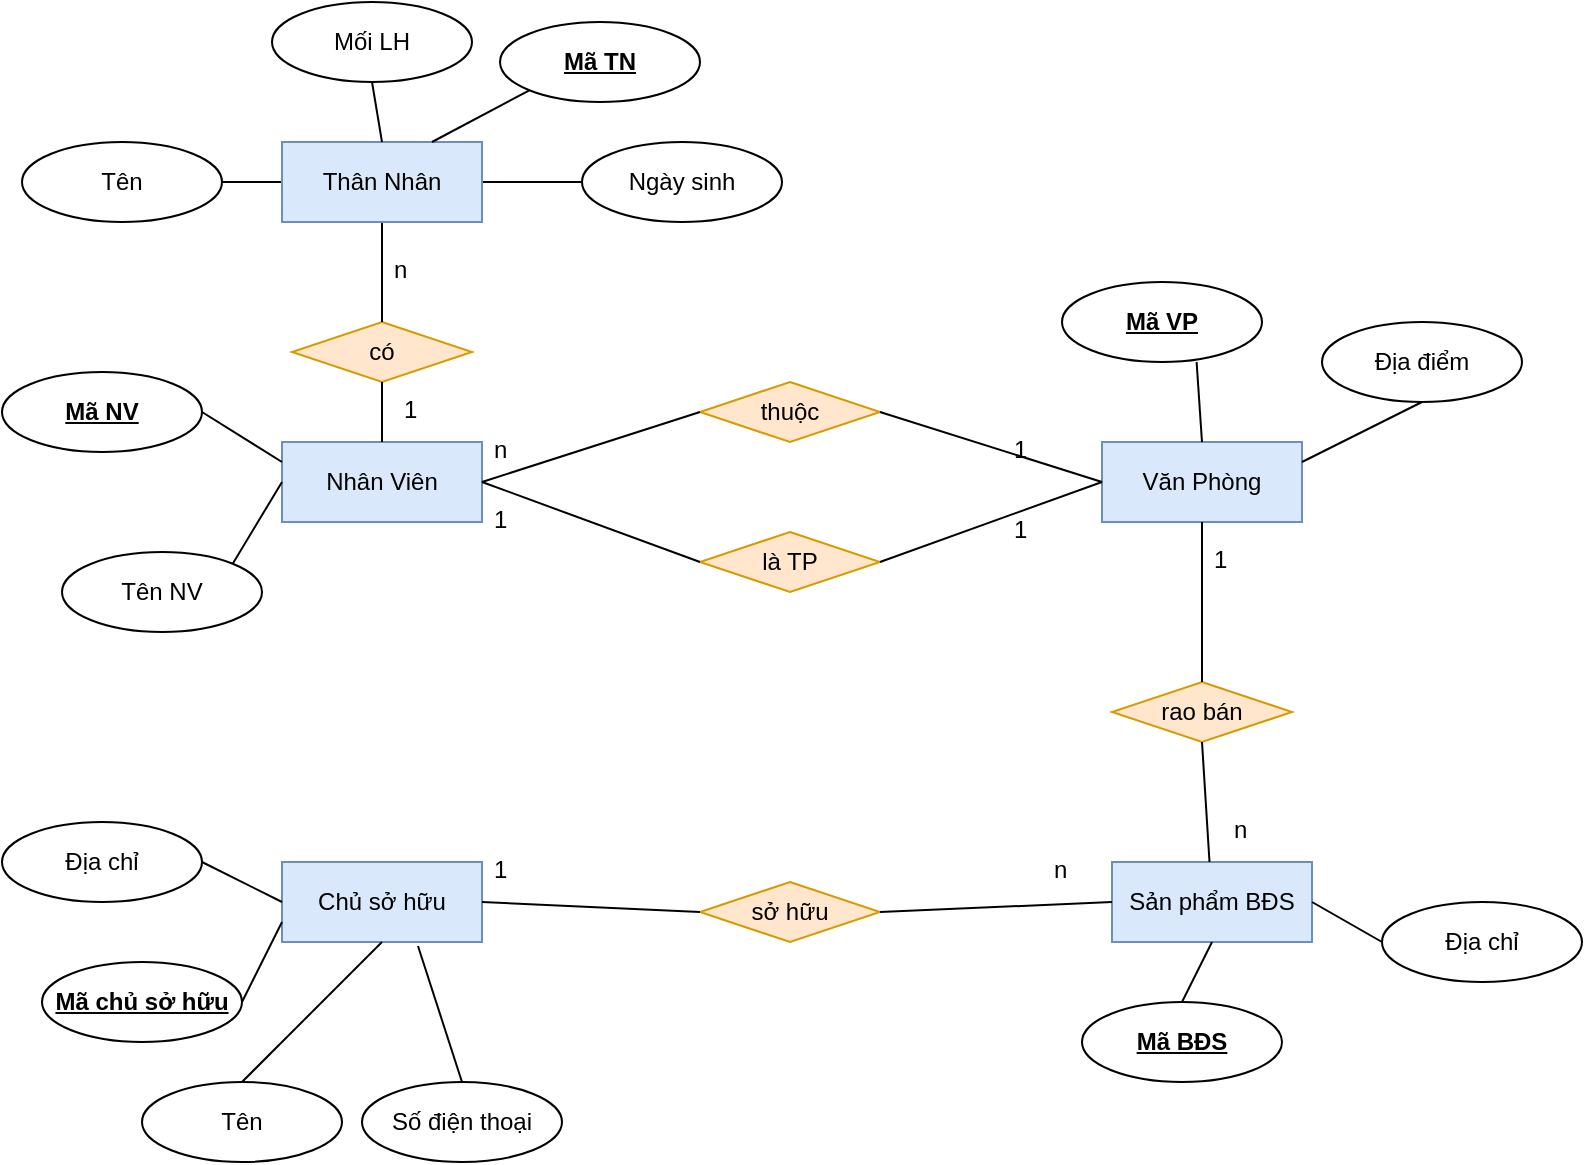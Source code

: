 <mxfile version="14.9.0" type="github" pages="2">
  <diagram id="IVsCafuiucE2W0ui2XG3" name="Page-1">
    <mxGraphModel dx="782" dy="478" grid="1" gridSize="10" guides="1" tooltips="1" connect="1" arrows="1" fold="1" page="1" pageScale="1" pageWidth="827" pageHeight="1169" math="0" shadow="0">
      <root>
        <mxCell id="0" />
        <mxCell id="1" parent="0" />
        <mxCell id="bocikBO9zFvIXzR3nuJg-1" value="Văn Phòng" style="whiteSpace=wrap;html=1;align=center;fillColor=#dae8fc;strokeColor=#6c8ebf;" parent="1" vertex="1">
          <mxGeometry x="570" y="510" width="100" height="40" as="geometry" />
        </mxCell>
        <mxCell id="bocikBO9zFvIXzR3nuJg-2" value="Nhân Viên" style="whiteSpace=wrap;html=1;align=center;fillColor=#dae8fc;strokeColor=#6c8ebf;" parent="1" vertex="1">
          <mxGeometry x="160" y="510" width="100" height="40" as="geometry" />
        </mxCell>
        <mxCell id="bocikBO9zFvIXzR3nuJg-3" value="Sản phẩm BĐS" style="whiteSpace=wrap;html=1;align=center;fillColor=#dae8fc;strokeColor=#6c8ebf;" parent="1" vertex="1">
          <mxGeometry x="575" y="720" width="100" height="40" as="geometry" />
        </mxCell>
        <mxCell id="bocikBO9zFvIXzR3nuJg-5" value="Chủ sở hữu" style="whiteSpace=wrap;html=1;align=center;fillColor=#dae8fc;strokeColor=#6c8ebf;" parent="1" vertex="1">
          <mxGeometry x="160" y="720" width="100" height="40" as="geometry" />
        </mxCell>
        <mxCell id="bocikBO9zFvIXzR3nuJg-6" value="thuộc" style="shape=rhombus;perimeter=rhombusPerimeter;whiteSpace=wrap;html=1;align=center;fillColor=#ffe6cc;strokeColor=#d79b00;" parent="1" vertex="1">
          <mxGeometry x="369" y="480" width="90" height="30" as="geometry" />
        </mxCell>
        <mxCell id="bocikBO9zFvIXzR3nuJg-7" value="là TP" style="shape=rhombus;perimeter=rhombusPerimeter;whiteSpace=wrap;html=1;align=center;fillColor=#ffe6cc;strokeColor=#d79b00;" parent="1" vertex="1">
          <mxGeometry x="369" y="555" width="90" height="30" as="geometry" />
        </mxCell>
        <mxCell id="bocikBO9zFvIXzR3nuJg-9" value="rao bán&lt;span style=&quot;color: rgba(0 , 0 , 0 , 0) ; font-family: monospace ; font-size: 0px&quot;&gt;%3CmxGraphModel%3E%3Croot%3E%3CmxCell%20id%3D%220%22%2F%3E%3CmxCell%20id%3D%221%22%20parent%3D%220%22%2F%3E%3CmxCell%20id%3D%222%22%20value%3D%22thu%E1%BB%99c%22%20style%3D%22shape%3Drhombus%3Bperimeter%3DrhombusPerimeter%3BwhiteSpace%3Dwrap%3Bhtml%3D1%3Balign%3Dcenter%3B%22%20vertex%3D%221%22%20parent%3D%221%22%3E%3CmxGeometry%20x%3D%22369%22%20y%3D%22500%22%20width%3D%2290%22%20height%3D%2230%22%20as%3D%22geometry%22%2F%3E%3C%2FmxCell%3E%3C%2Froot%3E%3C%2FmxGraphModel%3E&lt;/span&gt;" style="shape=rhombus;perimeter=rhombusPerimeter;whiteSpace=wrap;html=1;align=center;fillColor=#ffe6cc;strokeColor=#d79b00;" parent="1" vertex="1">
          <mxGeometry x="575" y="630" width="90" height="30" as="geometry" />
        </mxCell>
        <mxCell id="bocikBO9zFvIXzR3nuJg-10" value="sở hữu" style="shape=rhombus;perimeter=rhombusPerimeter;whiteSpace=wrap;html=1;align=center;fillColor=#ffe6cc;strokeColor=#d79b00;" parent="1" vertex="1">
          <mxGeometry x="369" y="730" width="90" height="30" as="geometry" />
        </mxCell>
        <mxCell id="bocikBO9zFvIXzR3nuJg-11" value="có" style="shape=rhombus;perimeter=rhombusPerimeter;whiteSpace=wrap;html=1;align=center;fillColor=#ffe6cc;strokeColor=#d79b00;" parent="1" vertex="1">
          <mxGeometry x="165" y="450" width="90" height="30" as="geometry" />
        </mxCell>
        <mxCell id="bocikBO9zFvIXzR3nuJg-13" value="" style="endArrow=none;html=1;rounded=0;exitX=1;exitY=0.5;exitDx=0;exitDy=0;entryX=0;entryY=0.5;entryDx=0;entryDy=0;" parent="1" source="bocikBO9zFvIXzR3nuJg-2" target="bocikBO9zFvIXzR3nuJg-6" edge="1">
          <mxGeometry relative="1" as="geometry">
            <mxPoint x="320" y="600" as="sourcePoint" />
            <mxPoint x="480" y="600" as="targetPoint" />
          </mxGeometry>
        </mxCell>
        <mxCell id="bocikBO9zFvIXzR3nuJg-20" value="" style="endArrow=none;html=1;rounded=0;entryX=0;entryY=0.5;entryDx=0;entryDy=0;exitX=1;exitY=0.5;exitDx=0;exitDy=0;" parent="1" source="bocikBO9zFvIXzR3nuJg-6" target="bocikBO9zFvIXzR3nuJg-1" edge="1">
          <mxGeometry relative="1" as="geometry">
            <mxPoint x="320" y="600" as="sourcePoint" />
            <mxPoint x="480" y="600" as="targetPoint" />
          </mxGeometry>
        </mxCell>
        <mxCell id="bocikBO9zFvIXzR3nuJg-21" value="" style="endArrow=none;html=1;rounded=0;entryX=0.5;entryY=1;entryDx=0;entryDy=0;exitX=0.5;exitY=0;exitDx=0;exitDy=0;" parent="1" source="bocikBO9zFvIXzR3nuJg-9" target="bocikBO9zFvIXzR3nuJg-1" edge="1">
          <mxGeometry relative="1" as="geometry">
            <mxPoint x="469" y="505" as="sourcePoint" />
            <mxPoint x="580" y="540" as="targetPoint" />
          </mxGeometry>
        </mxCell>
        <mxCell id="bocikBO9zFvIXzR3nuJg-22" value="" style="endArrow=none;html=1;rounded=0;exitX=1;exitY=0.5;exitDx=0;exitDy=0;entryX=0;entryY=0.5;entryDx=0;entryDy=0;" parent="1" source="bocikBO9zFvIXzR3nuJg-7" target="bocikBO9zFvIXzR3nuJg-1" edge="1">
          <mxGeometry relative="1" as="geometry">
            <mxPoint x="460" y="570" as="sourcePoint" />
            <mxPoint x="570" y="530" as="targetPoint" />
          </mxGeometry>
        </mxCell>
        <mxCell id="bocikBO9zFvIXzR3nuJg-23" value="" style="endArrow=none;html=1;rounded=0;entryX=0;entryY=0.5;entryDx=0;entryDy=0;exitX=1;exitY=0.5;exitDx=0;exitDy=0;" parent="1" source="bocikBO9zFvIXzR3nuJg-2" target="bocikBO9zFvIXzR3nuJg-7" edge="1">
          <mxGeometry relative="1" as="geometry">
            <mxPoint x="489" y="525" as="sourcePoint" />
            <mxPoint x="600" y="560" as="targetPoint" />
          </mxGeometry>
        </mxCell>
        <mxCell id="bocikBO9zFvIXzR3nuJg-24" value="" style="endArrow=none;html=1;rounded=0;entryX=0;entryY=0.5;entryDx=0;entryDy=0;exitX=1;exitY=0.5;exitDx=0;exitDy=0;" parent="1" source="bocikBO9zFvIXzR3nuJg-10" target="bocikBO9zFvIXzR3nuJg-3" edge="1">
          <mxGeometry relative="1" as="geometry">
            <mxPoint x="499" y="535" as="sourcePoint" />
            <mxPoint x="610" y="570" as="targetPoint" />
          </mxGeometry>
        </mxCell>
        <mxCell id="bocikBO9zFvIXzR3nuJg-25" value="" style="endArrow=none;html=1;rounded=0;entryX=0;entryY=0.5;entryDx=0;entryDy=0;exitX=1;exitY=0.5;exitDx=0;exitDy=0;" parent="1" source="bocikBO9zFvIXzR3nuJg-5" target="bocikBO9zFvIXzR3nuJg-10" edge="1">
          <mxGeometry relative="1" as="geometry">
            <mxPoint x="509" y="545" as="sourcePoint" />
            <mxPoint x="620" y="580" as="targetPoint" />
          </mxGeometry>
        </mxCell>
        <mxCell id="bocikBO9zFvIXzR3nuJg-26" value="" style="endArrow=none;html=1;rounded=0;entryX=0.5;entryY=1;entryDx=0;entryDy=0;" parent="1" source="bocikBO9zFvIXzR3nuJg-3" target="bocikBO9zFvIXzR3nuJg-9" edge="1">
          <mxGeometry relative="1" as="geometry">
            <mxPoint x="519" y="555" as="sourcePoint" />
            <mxPoint x="630" y="660" as="targetPoint" />
          </mxGeometry>
        </mxCell>
        <mxCell id="bocikBO9zFvIXzR3nuJg-28" value="" style="endArrow=none;html=1;rounded=0;entryX=0.5;entryY=0;entryDx=0;entryDy=0;exitX=0.5;exitY=1;exitDx=0;exitDy=0;" parent="1" target="bocikBO9zFvIXzR3nuJg-11" edge="1">
          <mxGeometry relative="1" as="geometry">
            <mxPoint x="210" y="400" as="sourcePoint" />
            <mxPoint x="640" y="600" as="targetPoint" />
          </mxGeometry>
        </mxCell>
        <mxCell id="bocikBO9zFvIXzR3nuJg-29" value="" style="endArrow=none;html=1;rounded=0;entryX=0.5;entryY=1;entryDx=0;entryDy=0;exitX=0.5;exitY=0;exitDx=0;exitDy=0;" parent="1" source="bocikBO9zFvIXzR3nuJg-2" target="bocikBO9zFvIXzR3nuJg-11" edge="1">
          <mxGeometry relative="1" as="geometry">
            <mxPoint x="539" y="575" as="sourcePoint" />
            <mxPoint x="650" y="610" as="targetPoint" />
          </mxGeometry>
        </mxCell>
        <mxCell id="bocikBO9zFvIXzR3nuJg-30" value="Mã VP" style="ellipse;whiteSpace=wrap;html=1;align=center;fontStyle=5" parent="1" vertex="1">
          <mxGeometry x="550" y="430" width="100" height="40" as="geometry" />
        </mxCell>
        <mxCell id="bocikBO9zFvIXzR3nuJg-31" value="Địa điểm" style="ellipse;whiteSpace=wrap;html=1;align=center;" parent="1" vertex="1">
          <mxGeometry x="680" y="450" width="100" height="40" as="geometry" />
        </mxCell>
        <mxCell id="bocikBO9zFvIXzR3nuJg-34" value="Tên" style="ellipse;whiteSpace=wrap;html=1;align=center;" parent="1" vertex="1">
          <mxGeometry x="30" y="360" width="100" height="40" as="geometry" />
        </mxCell>
        <mxCell id="bocikBO9zFvIXzR3nuJg-35" value="Tên NV" style="ellipse;whiteSpace=wrap;html=1;align=center;" parent="1" vertex="1">
          <mxGeometry x="50" y="565" width="100" height="40" as="geometry" />
        </mxCell>
        <mxCell id="bocikBO9zFvIXzR3nuJg-36" value="&lt;b&gt;Mã NV&lt;/b&gt;" style="ellipse;whiteSpace=wrap;html=1;align=center;fontStyle=4;" parent="1" vertex="1">
          <mxGeometry x="20" y="475" width="100" height="40" as="geometry" />
        </mxCell>
        <mxCell id="bocikBO9zFvIXzR3nuJg-38" value="Ngày sinh" style="ellipse;whiteSpace=wrap;html=1;align=center;" parent="1" vertex="1">
          <mxGeometry x="310" y="360" width="100" height="40" as="geometry" />
        </mxCell>
        <mxCell id="bocikBO9zFvIXzR3nuJg-39" value="Địa chỉ" style="ellipse;whiteSpace=wrap;html=1;align=center;" parent="1" vertex="1">
          <mxGeometry x="710" y="740" width="100" height="40" as="geometry" />
        </mxCell>
        <mxCell id="bocikBO9zFvIXzR3nuJg-40" value="&lt;b&gt;Mã BĐS&lt;/b&gt;" style="ellipse;whiteSpace=wrap;html=1;align=center;fontStyle=4;" parent="1" vertex="1">
          <mxGeometry x="560" y="790" width="100" height="40" as="geometry" />
        </mxCell>
        <mxCell id="bocikBO9zFvIXzR3nuJg-42" value="&lt;b&gt;Mã chủ sở hữu&lt;/b&gt;" style="ellipse;whiteSpace=wrap;html=1;align=center;fontStyle=4;" parent="1" vertex="1">
          <mxGeometry x="40" y="770" width="100" height="40" as="geometry" />
        </mxCell>
        <mxCell id="bocikBO9zFvIXzR3nuJg-44" value="Tên" style="ellipse;whiteSpace=wrap;html=1;align=center;" parent="1" vertex="1">
          <mxGeometry x="90" y="830" width="100" height="40" as="geometry" />
        </mxCell>
        <mxCell id="bocikBO9zFvIXzR3nuJg-45" value="Địa chỉ" style="ellipse;whiteSpace=wrap;html=1;align=center;" parent="1" vertex="1">
          <mxGeometry x="20" y="700" width="100" height="40" as="geometry" />
        </mxCell>
        <mxCell id="bocikBO9zFvIXzR3nuJg-46" value="" style="endArrow=none;html=1;rounded=0;exitX=0;exitY=0.5;exitDx=0;exitDy=0;entryX=1;entryY=0.5;entryDx=0;entryDy=0;" parent="1" source="bocikBO9zFvIXzR3nuJg-39" target="bocikBO9zFvIXzR3nuJg-3" edge="1">
          <mxGeometry relative="1" as="geometry">
            <mxPoint x="320" y="600" as="sourcePoint" />
            <mxPoint x="690" y="740" as="targetPoint" />
          </mxGeometry>
        </mxCell>
        <mxCell id="bocikBO9zFvIXzR3nuJg-47" value="" style="endArrow=none;html=1;rounded=0;exitX=0.673;exitY=1;exitDx=0;exitDy=0;exitPerimeter=0;entryX=0.5;entryY=0;entryDx=0;entryDy=0;" parent="1" source="bocikBO9zFvIXzR3nuJg-30" target="bocikBO9zFvIXzR3nuJg-1" edge="1">
          <mxGeometry relative="1" as="geometry">
            <mxPoint x="320" y="600" as="sourcePoint" />
            <mxPoint x="480" y="600" as="targetPoint" />
          </mxGeometry>
        </mxCell>
        <mxCell id="bocikBO9zFvIXzR3nuJg-48" value="" style="endArrow=none;html=1;rounded=0;exitX=0.5;exitY=1;exitDx=0;exitDy=0;entryX=1;entryY=0.25;entryDx=0;entryDy=0;" parent="1" source="bocikBO9zFvIXzR3nuJg-31" target="bocikBO9zFvIXzR3nuJg-1" edge="1">
          <mxGeometry relative="1" as="geometry">
            <mxPoint x="320" y="600" as="sourcePoint" />
            <mxPoint x="480" y="600" as="targetPoint" />
          </mxGeometry>
        </mxCell>
        <mxCell id="bocikBO9zFvIXzR3nuJg-49" value="" style="endArrow=none;html=1;rounded=0;exitX=1;exitY=0;exitDx=0;exitDy=0;entryX=0;entryY=0.5;entryDx=0;entryDy=0;" parent="1" source="bocikBO9zFvIXzR3nuJg-35" target="bocikBO9zFvIXzR3nuJg-2" edge="1">
          <mxGeometry relative="1" as="geometry">
            <mxPoint x="160" y="585" as="sourcePoint" />
            <mxPoint x="320" y="585" as="targetPoint" />
          </mxGeometry>
        </mxCell>
        <mxCell id="bocikBO9zFvIXzR3nuJg-50" value="" style="endArrow=none;html=1;rounded=0;exitX=1;exitY=0.5;exitDx=0;exitDy=0;entryX=0;entryY=0.25;entryDx=0;entryDy=0;" parent="1" source="bocikBO9zFvIXzR3nuJg-36" target="bocikBO9zFvIXzR3nuJg-2" edge="1">
          <mxGeometry relative="1" as="geometry">
            <mxPoint x="340" y="620" as="sourcePoint" />
            <mxPoint x="500" y="620" as="targetPoint" />
          </mxGeometry>
        </mxCell>
        <mxCell id="bocikBO9zFvIXzR3nuJg-51" value="" style="endArrow=none;html=1;rounded=0;exitX=1;exitY=0.5;exitDx=0;exitDy=0;entryX=0;entryY=0.5;entryDx=0;entryDy=0;" parent="1" source="bocikBO9zFvIXzR3nuJg-34" edge="1">
          <mxGeometry relative="1" as="geometry">
            <mxPoint x="340" y="630" as="sourcePoint" />
            <mxPoint x="160" y="380" as="targetPoint" />
          </mxGeometry>
        </mxCell>
        <mxCell id="bocikBO9zFvIXzR3nuJg-52" value="" style="endArrow=none;html=1;rounded=0;exitX=0;exitY=0.5;exitDx=0;exitDy=0;entryX=1;entryY=0.5;entryDx=0;entryDy=0;" parent="1" source="bocikBO9zFvIXzR3nuJg-38" edge="1">
          <mxGeometry relative="1" as="geometry">
            <mxPoint x="360" y="640" as="sourcePoint" />
            <mxPoint x="260" y="380" as="targetPoint" />
          </mxGeometry>
        </mxCell>
        <mxCell id="bocikBO9zFvIXzR3nuJg-53" value="" style="endArrow=none;html=1;rounded=0;exitX=1;exitY=0.5;exitDx=0;exitDy=0;entryX=0;entryY=0.75;entryDx=0;entryDy=0;" parent="1" source="bocikBO9zFvIXzR3nuJg-42" target="bocikBO9zFvIXzR3nuJg-5" edge="1">
          <mxGeometry relative="1" as="geometry">
            <mxPoint x="370" y="650" as="sourcePoint" />
            <mxPoint x="530" y="650" as="targetPoint" />
          </mxGeometry>
        </mxCell>
        <mxCell id="bocikBO9zFvIXzR3nuJg-54" value="" style="endArrow=none;html=1;rounded=0;exitX=0.5;exitY=0;exitDx=0;exitDy=0;entryX=0.5;entryY=1;entryDx=0;entryDy=0;" parent="1" source="bocikBO9zFvIXzR3nuJg-40" target="bocikBO9zFvIXzR3nuJg-3" edge="1">
          <mxGeometry relative="1" as="geometry">
            <mxPoint x="380" y="660" as="sourcePoint" />
            <mxPoint x="540" y="660" as="targetPoint" />
          </mxGeometry>
        </mxCell>
        <mxCell id="bocikBO9zFvIXzR3nuJg-55" value="" style="endArrow=none;html=1;rounded=0;exitX=1;exitY=0.5;exitDx=0;exitDy=0;entryX=0;entryY=0.5;entryDx=0;entryDy=0;" parent="1" source="bocikBO9zFvIXzR3nuJg-45" target="bocikBO9zFvIXzR3nuJg-5" edge="1">
          <mxGeometry relative="1" as="geometry">
            <mxPoint x="390" y="670" as="sourcePoint" />
            <mxPoint x="550" y="670" as="targetPoint" />
          </mxGeometry>
        </mxCell>
        <mxCell id="bocikBO9zFvIXzR3nuJg-56" value="" style="endArrow=none;html=1;rounded=0;exitX=0.5;exitY=0;exitDx=0;exitDy=0;entryX=0.5;entryY=1;entryDx=0;entryDy=0;" parent="1" source="bocikBO9zFvIXzR3nuJg-44" target="bocikBO9zFvIXzR3nuJg-5" edge="1">
          <mxGeometry relative="1" as="geometry">
            <mxPoint x="400" y="680" as="sourcePoint" />
            <mxPoint x="560" y="680" as="targetPoint" />
          </mxGeometry>
        </mxCell>
        <mxCell id="bocikBO9zFvIXzR3nuJg-58" value="n" style="text;strokeColor=none;fillColor=none;spacingLeft=4;spacingRight=4;overflow=hidden;rotatable=0;points=[[0,0.5],[1,0.5]];portConstraint=eastwest;fontSize=12;" parent="1" vertex="1">
          <mxGeometry x="260" y="500" width="40" height="30" as="geometry" />
        </mxCell>
        <mxCell id="bocikBO9zFvIXzR3nuJg-59" value="n" style="text;strokeColor=none;fillColor=none;spacingLeft=4;spacingRight=4;overflow=hidden;rotatable=0;points=[[0,0.5],[1,0.5]];portConstraint=eastwest;fontSize=12;" parent="1" vertex="1">
          <mxGeometry x="540" y="710" width="40" height="30" as="geometry" />
        </mxCell>
        <mxCell id="bocikBO9zFvIXzR3nuJg-60" value="1" style="text;strokeColor=none;fillColor=none;spacingLeft=4;spacingRight=4;overflow=hidden;rotatable=0;points=[[0,0.5],[1,0.5]];portConstraint=eastwest;fontSize=12;" parent="1" vertex="1">
          <mxGeometry x="260" y="710" width="40" height="30" as="geometry" />
        </mxCell>
        <mxCell id="bocikBO9zFvIXzR3nuJg-61" value="n" style="text;strokeColor=none;fillColor=none;spacingLeft=4;spacingRight=4;overflow=hidden;rotatable=0;points=[[0,0.5],[1,0.5]];portConstraint=eastwest;fontSize=12;" parent="1" vertex="1">
          <mxGeometry x="630" y="690" width="40" height="30" as="geometry" />
        </mxCell>
        <mxCell id="bocikBO9zFvIXzR3nuJg-62" value="1" style="text;strokeColor=none;fillColor=none;spacingLeft=4;spacingRight=4;overflow=hidden;rotatable=0;points=[[0,0.5],[1,0.5]];portConstraint=eastwest;fontSize=12;" parent="1" vertex="1">
          <mxGeometry x="620" y="555" width="40" height="30" as="geometry" />
        </mxCell>
        <mxCell id="bocikBO9zFvIXzR3nuJg-63" value="1" style="text;strokeColor=none;fillColor=none;spacingLeft=4;spacingRight=4;overflow=hidden;rotatable=0;points=[[0,0.5],[1,0.5]];portConstraint=eastwest;fontSize=12;" parent="1" vertex="1">
          <mxGeometry x="520" y="500" width="40" height="30" as="geometry" />
        </mxCell>
        <mxCell id="bocikBO9zFvIXzR3nuJg-64" value="1" style="text;strokeColor=none;fillColor=none;spacingLeft=4;spacingRight=4;overflow=hidden;rotatable=0;points=[[0,0.5],[1,0.5]];portConstraint=eastwest;fontSize=12;" parent="1" vertex="1">
          <mxGeometry x="260" y="535" width="40" height="30" as="geometry" />
        </mxCell>
        <mxCell id="bocikBO9zFvIXzR3nuJg-65" value="n" style="text;strokeColor=none;fillColor=none;spacingLeft=4;spacingRight=4;overflow=hidden;rotatable=0;points=[[0,0.5],[1,0.5]];portConstraint=eastwest;fontSize=12;" parent="1" vertex="1">
          <mxGeometry x="210" y="410" width="40" height="30" as="geometry" />
        </mxCell>
        <mxCell id="bocikBO9zFvIXzR3nuJg-66" value="1" style="text;strokeColor=none;fillColor=none;spacingLeft=4;spacingRight=4;overflow=hidden;rotatable=0;points=[[0,0.5],[1,0.5]];portConstraint=eastwest;fontSize=12;" parent="1" vertex="1">
          <mxGeometry x="215" y="480" width="40" height="30" as="geometry" />
        </mxCell>
        <mxCell id="bocikBO9zFvIXzR3nuJg-67" value="1" style="text;strokeColor=none;fillColor=none;spacingLeft=4;spacingRight=4;overflow=hidden;rotatable=0;points=[[0,0.5],[1,0.5]];portConstraint=eastwest;fontSize=12;" parent="1" vertex="1">
          <mxGeometry x="520" y="540" width="40" height="30" as="geometry" />
        </mxCell>
        <mxCell id="CIAXHBxinQPWy6-IxsFE-1" value="Mối LH" style="ellipse;whiteSpace=wrap;html=1;align=center;gradientColor=none;" parent="1" vertex="1">
          <mxGeometry x="155" y="290" width="100" height="40" as="geometry" />
        </mxCell>
        <mxCell id="CIAXHBxinQPWy6-IxsFE-2" value="Thân Nhân" style="whiteSpace=wrap;html=1;align=center;fillColor=#dae8fc;strokeColor=#6c8ebf;" parent="1" vertex="1">
          <mxGeometry x="160" y="360" width="100" height="40" as="geometry" />
        </mxCell>
        <mxCell id="A1Ra0k9u8yifCAdJ8XY8-1" value="" style="endArrow=none;html=1;rounded=0;exitX=0.5;exitY=1;exitDx=0;exitDy=0;entryX=0.5;entryY=0;entryDx=0;entryDy=0;" parent="1" source="CIAXHBxinQPWy6-IxsFE-1" target="CIAXHBxinQPWy6-IxsFE-2" edge="1">
          <mxGeometry relative="1" as="geometry">
            <mxPoint x="320" y="450" as="sourcePoint" />
            <mxPoint x="480" y="450" as="targetPoint" />
          </mxGeometry>
        </mxCell>
        <mxCell id="A1Ra0k9u8yifCAdJ8XY8-2" value="Mã TN" style="ellipse;whiteSpace=wrap;html=1;align=center;fontStyle=5;gradientColor=none;" parent="1" vertex="1">
          <mxGeometry x="269" y="300" width="100" height="40" as="geometry" />
        </mxCell>
        <mxCell id="A1Ra0k9u8yifCAdJ8XY8-3" value="" style="endArrow=none;html=1;rounded=0;exitX=0.75;exitY=0;exitDx=0;exitDy=0;entryX=0;entryY=1;entryDx=0;entryDy=0;" parent="1" source="CIAXHBxinQPWy6-IxsFE-2" target="A1Ra0k9u8yifCAdJ8XY8-2" edge="1">
          <mxGeometry relative="1" as="geometry">
            <mxPoint x="215" y="340" as="sourcePoint" />
            <mxPoint x="220" y="370" as="targetPoint" />
          </mxGeometry>
        </mxCell>
        <mxCell id="D9lNacvPQSy7HoDzBBxN-1" value="Số điện thoại" style="ellipse;whiteSpace=wrap;html=1;align=center;" vertex="1" parent="1">
          <mxGeometry x="200" y="830" width="100" height="40" as="geometry" />
        </mxCell>
        <mxCell id="D9lNacvPQSy7HoDzBBxN-2" value="" style="endArrow=none;html=1;rounded=0;exitX=0.68;exitY=1.05;exitDx=0;exitDy=0;exitPerimeter=0;entryX=0.5;entryY=0;entryDx=0;entryDy=0;" edge="1" parent="1" source="bocikBO9zFvIXzR3nuJg-5" target="D9lNacvPQSy7HoDzBBxN-1">
          <mxGeometry relative="1" as="geometry">
            <mxPoint x="320" y="850" as="sourcePoint" />
            <mxPoint x="480" y="850" as="targetPoint" />
          </mxGeometry>
        </mxCell>
      </root>
    </mxGraphModel>
  </diagram>
  <diagram id="_nnir2KH4QzW-mONX-xJ" name="Page-2">
    <mxGraphModel dx="782" dy="478" grid="1" gridSize="10" guides="1" tooltips="1" connect="1" arrows="1" fold="1" page="1" pageScale="1" pageWidth="827" pageHeight="1169" math="0" shadow="0">
      <root>
        <mxCell id="FPnMMO2z97qxxDyKlGz_-0" />
        <mxCell id="FPnMMO2z97qxxDyKlGz_-1" parent="FPnMMO2z97qxxDyKlGz_-0" />
        <mxCell id="FPnMMO2z97qxxDyKlGz_-2" value="VanPhong" style="shape=table;startSize=30;container=1;collapsible=1;childLayout=tableLayout;fixedRows=1;rowLines=0;fontStyle=1;align=center;resizeLast=1;" parent="FPnMMO2z97qxxDyKlGz_-1" vertex="1">
          <mxGeometry x="150" y="190" width="180" height="130" as="geometry" />
        </mxCell>
        <mxCell id="FPnMMO2z97qxxDyKlGz_-3" value="" style="shape=partialRectangle;collapsible=0;dropTarget=0;pointerEvents=0;fillColor=none;top=0;left=0;bottom=1;right=0;points=[[0,0.5],[1,0.5]];portConstraint=eastwest;" parent="FPnMMO2z97qxxDyKlGz_-2" vertex="1">
          <mxGeometry y="30" width="180" height="30" as="geometry" />
        </mxCell>
        <mxCell id="FPnMMO2z97qxxDyKlGz_-4" value="PK" style="shape=partialRectangle;connectable=0;fillColor=none;top=0;left=0;bottom=0;right=0;fontStyle=1;overflow=hidden;" parent="FPnMMO2z97qxxDyKlGz_-3" vertex="1">
          <mxGeometry width="30" height="30" as="geometry" />
        </mxCell>
        <mxCell id="FPnMMO2z97qxxDyKlGz_-5" value="maVP" style="shape=partialRectangle;connectable=0;fillColor=none;top=0;left=0;bottom=0;right=0;align=left;spacingLeft=6;fontStyle=5;overflow=hidden;" parent="FPnMMO2z97qxxDyKlGz_-3" vertex="1">
          <mxGeometry x="30" width="150" height="30" as="geometry" />
        </mxCell>
        <mxCell id="FPnMMO2z97qxxDyKlGz_-6" value="" style="shape=partialRectangle;collapsible=0;dropTarget=0;pointerEvents=0;fillColor=none;top=0;left=0;bottom=0;right=0;points=[[0,0.5],[1,0.5]];portConstraint=eastwest;" parent="FPnMMO2z97qxxDyKlGz_-2" vertex="1">
          <mxGeometry y="60" width="180" height="30" as="geometry" />
        </mxCell>
        <mxCell id="FPnMMO2z97qxxDyKlGz_-7" value="" style="shape=partialRectangle;connectable=0;fillColor=none;top=0;left=0;bottom=0;right=0;editable=1;overflow=hidden;" parent="FPnMMO2z97qxxDyKlGz_-6" vertex="1">
          <mxGeometry width="30" height="30" as="geometry" />
        </mxCell>
        <mxCell id="FPnMMO2z97qxxDyKlGz_-8" value="diaDiem" style="shape=partialRectangle;connectable=0;fillColor=none;top=0;left=0;bottom=0;right=0;align=left;spacingLeft=6;overflow=hidden;" parent="FPnMMO2z97qxxDyKlGz_-6" vertex="1">
          <mxGeometry x="30" width="150" height="30" as="geometry" />
        </mxCell>
        <mxCell id="FPnMMO2z97qxxDyKlGz_-9" value="" style="shape=partialRectangle;collapsible=0;dropTarget=0;pointerEvents=0;fillColor=none;top=0;left=0;bottom=0;right=0;points=[[0,0.5],[1,0.5]];portConstraint=eastwest;" parent="FPnMMO2z97qxxDyKlGz_-2" vertex="1">
          <mxGeometry y="90" width="180" height="30" as="geometry" />
        </mxCell>
        <mxCell id="FPnMMO2z97qxxDyKlGz_-10" value="FK" style="shape=partialRectangle;connectable=0;fillColor=none;top=0;left=0;bottom=0;right=0;editable=1;overflow=hidden;fontStyle=1" parent="FPnMMO2z97qxxDyKlGz_-9" vertex="1">
          <mxGeometry width="30" height="30" as="geometry" />
        </mxCell>
        <mxCell id="FPnMMO2z97qxxDyKlGz_-11" value="maNV_TP" style="shape=partialRectangle;connectable=0;fillColor=none;top=0;left=0;bottom=0;right=0;align=left;spacingLeft=6;overflow=hidden;" parent="FPnMMO2z97qxxDyKlGz_-9" vertex="1">
          <mxGeometry x="30" width="150" height="30" as="geometry" />
        </mxCell>
        <mxCell id="FPnMMO2z97qxxDyKlGz_-15" value="NhanVien" style="shape=table;startSize=30;container=1;collapsible=1;childLayout=tableLayout;fixedRows=1;rowLines=0;fontStyle=1;align=center;resizeLast=1;" parent="FPnMMO2z97qxxDyKlGz_-1" vertex="1">
          <mxGeometry x="520" y="220" width="180" height="130" as="geometry" />
        </mxCell>
        <mxCell id="FPnMMO2z97qxxDyKlGz_-16" value="" style="shape=partialRectangle;collapsible=0;dropTarget=0;pointerEvents=0;fillColor=none;top=0;left=0;bottom=1;right=0;points=[[0,0.5],[1,0.5]];portConstraint=eastwest;" parent="FPnMMO2z97qxxDyKlGz_-15" vertex="1">
          <mxGeometry y="30" width="180" height="30" as="geometry" />
        </mxCell>
        <mxCell id="FPnMMO2z97qxxDyKlGz_-17" value="PK" style="shape=partialRectangle;connectable=0;fillColor=none;top=0;left=0;bottom=0;right=0;fontStyle=1;overflow=hidden;" parent="FPnMMO2z97qxxDyKlGz_-16" vertex="1">
          <mxGeometry width="30" height="30" as="geometry" />
        </mxCell>
        <mxCell id="FPnMMO2z97qxxDyKlGz_-18" value="maNV" style="shape=partialRectangle;connectable=0;fillColor=none;top=0;left=0;bottom=0;right=0;align=left;spacingLeft=6;fontStyle=5;overflow=hidden;" parent="FPnMMO2z97qxxDyKlGz_-16" vertex="1">
          <mxGeometry x="30" width="150" height="30" as="geometry" />
        </mxCell>
        <mxCell id="FPnMMO2z97qxxDyKlGz_-19" value="" style="shape=partialRectangle;collapsible=0;dropTarget=0;pointerEvents=0;fillColor=none;top=0;left=0;bottom=0;right=0;points=[[0,0.5],[1,0.5]];portConstraint=eastwest;" parent="FPnMMO2z97qxxDyKlGz_-15" vertex="1">
          <mxGeometry y="60" width="180" height="30" as="geometry" />
        </mxCell>
        <mxCell id="FPnMMO2z97qxxDyKlGz_-20" value="" style="shape=partialRectangle;connectable=0;fillColor=none;top=0;left=0;bottom=0;right=0;editable=1;overflow=hidden;" parent="FPnMMO2z97qxxDyKlGz_-19" vertex="1">
          <mxGeometry width="30" height="30" as="geometry" />
        </mxCell>
        <mxCell id="FPnMMO2z97qxxDyKlGz_-21" value="tenNV" style="shape=partialRectangle;connectable=0;fillColor=none;top=0;left=0;bottom=0;right=0;align=left;spacingLeft=6;overflow=hidden;" parent="FPnMMO2z97qxxDyKlGz_-19" vertex="1">
          <mxGeometry x="30" width="150" height="30" as="geometry" />
        </mxCell>
        <mxCell id="KREjzXk2WullvnzsxqCw-0" value="" style="shape=partialRectangle;collapsible=0;dropTarget=0;pointerEvents=0;fillColor=none;top=0;left=0;bottom=0;right=0;points=[[0,0.5],[1,0.5]];portConstraint=eastwest;" parent="FPnMMO2z97qxxDyKlGz_-15" vertex="1">
          <mxGeometry y="90" width="180" height="30" as="geometry" />
        </mxCell>
        <mxCell id="KREjzXk2WullvnzsxqCw-1" value="FK" style="shape=partialRectangle;connectable=0;fillColor=none;top=0;left=0;bottom=0;right=0;editable=1;overflow=hidden;fontStyle=1" parent="KREjzXk2WullvnzsxqCw-0" vertex="1">
          <mxGeometry width="30" height="30" as="geometry" />
        </mxCell>
        <mxCell id="KREjzXk2WullvnzsxqCw-2" value="maVP" style="shape=partialRectangle;connectable=0;fillColor=none;top=0;left=0;bottom=0;right=0;align=left;spacingLeft=6;overflow=hidden;" parent="KREjzXk2WullvnzsxqCw-0" vertex="1">
          <mxGeometry x="30" width="150" height="30" as="geometry" />
        </mxCell>
        <mxCell id="FPnMMO2z97qxxDyKlGz_-28" value="ChuSoHuu" style="shape=table;startSize=30;container=1;collapsible=1;childLayout=tableLayout;fixedRows=1;rowLines=0;fontStyle=1;align=center;resizeLast=1;" parent="FPnMMO2z97qxxDyKlGz_-1" vertex="1">
          <mxGeometry x="520" y="440" width="180" height="160" as="geometry">
            <mxRectangle x="520" y="440" width="100" height="30" as="alternateBounds" />
          </mxGeometry>
        </mxCell>
        <mxCell id="FPnMMO2z97qxxDyKlGz_-29" value="" style="shape=partialRectangle;collapsible=0;dropTarget=0;pointerEvents=0;fillColor=none;top=0;left=0;bottom=1;right=0;points=[[0,0.5],[1,0.5]];portConstraint=eastwest;" parent="FPnMMO2z97qxxDyKlGz_-28" vertex="1">
          <mxGeometry y="30" width="180" height="30" as="geometry" />
        </mxCell>
        <mxCell id="FPnMMO2z97qxxDyKlGz_-30" value="PK" style="shape=partialRectangle;connectable=0;fillColor=none;top=0;left=0;bottom=0;right=0;fontStyle=1;overflow=hidden;" parent="FPnMMO2z97qxxDyKlGz_-29" vertex="1">
          <mxGeometry width="30" height="30" as="geometry" />
        </mxCell>
        <mxCell id="FPnMMO2z97qxxDyKlGz_-31" value="maChuSoHuu" style="shape=partialRectangle;connectable=0;fillColor=none;top=0;left=0;bottom=0;right=0;align=left;spacingLeft=6;fontStyle=5;overflow=hidden;" parent="FPnMMO2z97qxxDyKlGz_-29" vertex="1">
          <mxGeometry x="30" width="150" height="30" as="geometry" />
        </mxCell>
        <mxCell id="FPnMMO2z97qxxDyKlGz_-32" value="" style="shape=partialRectangle;collapsible=0;dropTarget=0;pointerEvents=0;fillColor=none;top=0;left=0;bottom=0;right=0;points=[[0,0.5],[1,0.5]];portConstraint=eastwest;" parent="FPnMMO2z97qxxDyKlGz_-28" vertex="1">
          <mxGeometry y="60" width="180" height="30" as="geometry" />
        </mxCell>
        <mxCell id="FPnMMO2z97qxxDyKlGz_-33" value="" style="shape=partialRectangle;connectable=0;fillColor=none;top=0;left=0;bottom=0;right=0;editable=1;overflow=hidden;" parent="FPnMMO2z97qxxDyKlGz_-32" vertex="1">
          <mxGeometry width="30" height="30" as="geometry" />
        </mxCell>
        <mxCell id="FPnMMO2z97qxxDyKlGz_-34" value="Ten" style="shape=partialRectangle;connectable=0;fillColor=none;top=0;left=0;bottom=0;right=0;align=left;spacingLeft=6;overflow=hidden;" parent="FPnMMO2z97qxxDyKlGz_-32" vertex="1">
          <mxGeometry x="30" width="150" height="30" as="geometry" />
        </mxCell>
        <mxCell id="FPnMMO2z97qxxDyKlGz_-35" value="" style="shape=partialRectangle;collapsible=0;dropTarget=0;pointerEvents=0;fillColor=none;top=0;left=0;bottom=0;right=0;points=[[0,0.5],[1,0.5]];portConstraint=eastwest;" parent="FPnMMO2z97qxxDyKlGz_-28" vertex="1">
          <mxGeometry y="90" width="180" height="30" as="geometry" />
        </mxCell>
        <mxCell id="FPnMMO2z97qxxDyKlGz_-36" value="" style="shape=partialRectangle;connectable=0;fillColor=none;top=0;left=0;bottom=0;right=0;editable=1;overflow=hidden;" parent="FPnMMO2z97qxxDyKlGz_-35" vertex="1">
          <mxGeometry width="30" height="30" as="geometry" />
        </mxCell>
        <mxCell id="FPnMMO2z97qxxDyKlGz_-37" value="diaChi" style="shape=partialRectangle;connectable=0;fillColor=none;top=0;left=0;bottom=0;right=0;align=left;spacingLeft=6;overflow=hidden;" parent="FPnMMO2z97qxxDyKlGz_-35" vertex="1">
          <mxGeometry x="30" width="150" height="30" as="geometry" />
        </mxCell>
        <mxCell id="PBGKDwxQ4afe_jLOAXXR-0" value="" style="shape=partialRectangle;collapsible=0;dropTarget=0;pointerEvents=0;fillColor=none;top=0;left=0;bottom=0;right=0;points=[[0,0.5],[1,0.5]];portConstraint=eastwest;" vertex="1" parent="FPnMMO2z97qxxDyKlGz_-28">
          <mxGeometry y="120" width="180" height="30" as="geometry" />
        </mxCell>
        <mxCell id="PBGKDwxQ4afe_jLOAXXR-1" value="" style="shape=partialRectangle;connectable=0;fillColor=none;top=0;left=0;bottom=0;right=0;editable=1;overflow=hidden;" vertex="1" parent="PBGKDwxQ4afe_jLOAXXR-0">
          <mxGeometry width="30" height="30" as="geometry" />
        </mxCell>
        <mxCell id="PBGKDwxQ4afe_jLOAXXR-2" value="soDienThoai" style="shape=partialRectangle;connectable=0;fillColor=none;top=0;left=0;bottom=0;right=0;align=left;spacingLeft=6;overflow=hidden;" vertex="1" parent="PBGKDwxQ4afe_jLOAXXR-0">
          <mxGeometry x="30" width="150" height="30" as="geometry" />
        </mxCell>
        <mxCell id="FPnMMO2z97qxxDyKlGz_-41" value="SanPhamBDS" style="shape=table;startSize=30;container=1;collapsible=1;childLayout=tableLayout;fixedRows=1;rowLines=0;fontStyle=1;align=center;resizeLast=1;" parent="FPnMMO2z97qxxDyKlGz_-1" vertex="1">
          <mxGeometry x="150" y="455" width="180" height="160" as="geometry" />
        </mxCell>
        <mxCell id="FPnMMO2z97qxxDyKlGz_-42" value="" style="shape=partialRectangle;collapsible=0;dropTarget=0;pointerEvents=0;fillColor=none;top=0;left=0;bottom=1;right=0;points=[[0,0.5],[1,0.5]];portConstraint=eastwest;" parent="FPnMMO2z97qxxDyKlGz_-41" vertex="1">
          <mxGeometry y="30" width="180" height="30" as="geometry" />
        </mxCell>
        <mxCell id="FPnMMO2z97qxxDyKlGz_-43" value="PK" style="shape=partialRectangle;connectable=0;fillColor=none;top=0;left=0;bottom=0;right=0;fontStyle=1;overflow=hidden;" parent="FPnMMO2z97qxxDyKlGz_-42" vertex="1">
          <mxGeometry width="30" height="30" as="geometry" />
        </mxCell>
        <mxCell id="FPnMMO2z97qxxDyKlGz_-44" value="maBĐS" style="shape=partialRectangle;connectable=0;fillColor=none;top=0;left=0;bottom=0;right=0;align=left;spacingLeft=6;fontStyle=5;overflow=hidden;" parent="FPnMMO2z97qxxDyKlGz_-42" vertex="1">
          <mxGeometry x="30" width="150" height="30" as="geometry" />
        </mxCell>
        <mxCell id="FPnMMO2z97qxxDyKlGz_-45" value="" style="shape=partialRectangle;collapsible=0;dropTarget=0;pointerEvents=0;fillColor=none;top=0;left=0;bottom=0;right=0;points=[[0,0.5],[1,0.5]];portConstraint=eastwest;" parent="FPnMMO2z97qxxDyKlGz_-41" vertex="1">
          <mxGeometry y="60" width="180" height="30" as="geometry" />
        </mxCell>
        <mxCell id="FPnMMO2z97qxxDyKlGz_-46" value="" style="shape=partialRectangle;connectable=0;fillColor=none;top=0;left=0;bottom=0;right=0;editable=1;overflow=hidden;" parent="FPnMMO2z97qxxDyKlGz_-45" vertex="1">
          <mxGeometry width="30" height="30" as="geometry" />
        </mxCell>
        <mxCell id="FPnMMO2z97qxxDyKlGz_-47" value="diaChi" style="shape=partialRectangle;connectable=0;fillColor=none;top=0;left=0;bottom=0;right=0;align=left;spacingLeft=6;overflow=hidden;" parent="FPnMMO2z97qxxDyKlGz_-45" vertex="1">
          <mxGeometry x="30" width="150" height="30" as="geometry" />
        </mxCell>
        <mxCell id="FPnMMO2z97qxxDyKlGz_-48" value="" style="shape=partialRectangle;collapsible=0;dropTarget=0;pointerEvents=0;fillColor=none;top=0;left=0;bottom=0;right=0;points=[[0,0.5],[1,0.5]];portConstraint=eastwest;" parent="FPnMMO2z97qxxDyKlGz_-41" vertex="1">
          <mxGeometry y="90" width="180" height="30" as="geometry" />
        </mxCell>
        <mxCell id="FPnMMO2z97qxxDyKlGz_-49" value="FK" style="shape=partialRectangle;connectable=0;fillColor=none;top=0;left=0;bottom=0;right=0;editable=1;overflow=hidden;fontStyle=1" parent="FPnMMO2z97qxxDyKlGz_-48" vertex="1">
          <mxGeometry width="30" height="30" as="geometry" />
        </mxCell>
        <mxCell id="FPnMMO2z97qxxDyKlGz_-50" value="maVP" style="shape=partialRectangle;connectable=0;fillColor=none;top=0;left=0;bottom=0;right=0;align=left;spacingLeft=6;overflow=hidden;" parent="FPnMMO2z97qxxDyKlGz_-48" vertex="1">
          <mxGeometry x="30" width="150" height="30" as="geometry" />
        </mxCell>
        <mxCell id="oOvXpgYVeyGFF4P8jLtK-0" value="" style="shape=partialRectangle;collapsible=0;dropTarget=0;pointerEvents=0;fillColor=none;top=0;left=0;bottom=0;right=0;points=[[0,0.5],[1,0.5]];portConstraint=eastwest;" parent="FPnMMO2z97qxxDyKlGz_-41" vertex="1">
          <mxGeometry y="120" width="180" height="30" as="geometry" />
        </mxCell>
        <mxCell id="oOvXpgYVeyGFF4P8jLtK-1" value="FK" style="shape=partialRectangle;connectable=0;fillColor=none;top=0;left=0;bottom=0;right=0;editable=1;overflow=hidden;fontStyle=1" parent="oOvXpgYVeyGFF4P8jLtK-0" vertex="1">
          <mxGeometry width="30" height="30" as="geometry" />
        </mxCell>
        <mxCell id="oOvXpgYVeyGFF4P8jLtK-2" value="maChuSoHuu" style="shape=partialRectangle;connectable=0;fillColor=none;top=0;left=0;bottom=0;right=0;align=left;spacingLeft=6;overflow=hidden;" parent="oOvXpgYVeyGFF4P8jLtK-0" vertex="1">
          <mxGeometry x="30" width="150" height="30" as="geometry" />
        </mxCell>
        <mxCell id="FPnMMO2z97qxxDyKlGz_-54" value="ThanNhan" style="shape=table;startSize=30;container=1;collapsible=1;childLayout=tableLayout;fixedRows=1;rowLines=0;fontStyle=1;align=center;resizeLast=1;" parent="FPnMMO2z97qxxDyKlGz_-1" vertex="1">
          <mxGeometry x="520" y="10" width="180" height="190" as="geometry" />
        </mxCell>
        <mxCell id="FPnMMO2z97qxxDyKlGz_-55" value="" style="shape=partialRectangle;collapsible=0;dropTarget=0;pointerEvents=0;fillColor=none;top=0;left=0;bottom=1;right=0;points=[[0,0.5],[1,0.5]];portConstraint=eastwest;" parent="FPnMMO2z97qxxDyKlGz_-54" vertex="1">
          <mxGeometry y="30" width="180" height="30" as="geometry" />
        </mxCell>
        <mxCell id="FPnMMO2z97qxxDyKlGz_-56" value="PK" style="shape=partialRectangle;connectable=0;fillColor=none;top=0;left=0;bottom=0;right=0;fontStyle=1;overflow=hidden;" parent="FPnMMO2z97qxxDyKlGz_-55" vertex="1">
          <mxGeometry width="30" height="30" as="geometry" />
        </mxCell>
        <mxCell id="FPnMMO2z97qxxDyKlGz_-57" value="maTN" style="shape=partialRectangle;connectable=0;fillColor=none;top=0;left=0;bottom=0;right=0;align=left;spacingLeft=6;fontStyle=5;overflow=hidden;" parent="FPnMMO2z97qxxDyKlGz_-55" vertex="1">
          <mxGeometry x="30" width="150" height="30" as="geometry" />
        </mxCell>
        <mxCell id="FPnMMO2z97qxxDyKlGz_-58" value="" style="shape=partialRectangle;collapsible=0;dropTarget=0;pointerEvents=0;fillColor=none;top=0;left=0;bottom=0;right=0;points=[[0,0.5],[1,0.5]];portConstraint=eastwest;" parent="FPnMMO2z97qxxDyKlGz_-54" vertex="1">
          <mxGeometry y="60" width="180" height="30" as="geometry" />
        </mxCell>
        <mxCell id="FPnMMO2z97qxxDyKlGz_-59" value="" style="shape=partialRectangle;connectable=0;fillColor=none;top=0;left=0;bottom=0;right=0;editable=1;overflow=hidden;" parent="FPnMMO2z97qxxDyKlGz_-58" vertex="1">
          <mxGeometry width="30" height="30" as="geometry" />
        </mxCell>
        <mxCell id="FPnMMO2z97qxxDyKlGz_-60" value="Ten" style="shape=partialRectangle;connectable=0;fillColor=none;top=0;left=0;bottom=0;right=0;align=left;spacingLeft=6;overflow=hidden;" parent="FPnMMO2z97qxxDyKlGz_-58" vertex="1">
          <mxGeometry x="30" width="150" height="30" as="geometry" />
        </mxCell>
        <mxCell id="FPnMMO2z97qxxDyKlGz_-61" value="" style="shape=partialRectangle;collapsible=0;dropTarget=0;pointerEvents=0;fillColor=none;top=0;left=0;bottom=0;right=0;points=[[0,0.5],[1,0.5]];portConstraint=eastwest;" parent="FPnMMO2z97qxxDyKlGz_-54" vertex="1">
          <mxGeometry y="90" width="180" height="30" as="geometry" />
        </mxCell>
        <mxCell id="FPnMMO2z97qxxDyKlGz_-62" value="" style="shape=partialRectangle;connectable=0;fillColor=none;top=0;left=0;bottom=0;right=0;editable=1;overflow=hidden;" parent="FPnMMO2z97qxxDyKlGz_-61" vertex="1">
          <mxGeometry width="30" height="30" as="geometry" />
        </mxCell>
        <mxCell id="FPnMMO2z97qxxDyKlGz_-63" value="ngaySinh" style="shape=partialRectangle;connectable=0;fillColor=none;top=0;left=0;bottom=0;right=0;align=left;spacingLeft=6;overflow=hidden;" parent="FPnMMO2z97qxxDyKlGz_-61" vertex="1">
          <mxGeometry x="30" width="150" height="30" as="geometry" />
        </mxCell>
        <mxCell id="FPnMMO2z97qxxDyKlGz_-64" value="" style="shape=partialRectangle;collapsible=0;dropTarget=0;pointerEvents=0;fillColor=none;top=0;left=0;bottom=0;right=0;points=[[0,0.5],[1,0.5]];portConstraint=eastwest;" parent="FPnMMO2z97qxxDyKlGz_-54" vertex="1">
          <mxGeometry y="120" width="180" height="30" as="geometry" />
        </mxCell>
        <mxCell id="FPnMMO2z97qxxDyKlGz_-65" value="FK" style="shape=partialRectangle;connectable=0;fillColor=none;top=0;left=0;bottom=0;right=0;editable=1;overflow=hidden;fontStyle=1" parent="FPnMMO2z97qxxDyKlGz_-64" vertex="1">
          <mxGeometry width="30" height="30" as="geometry" />
        </mxCell>
        <mxCell id="FPnMMO2z97qxxDyKlGz_-66" value="maNV" style="shape=partialRectangle;connectable=0;fillColor=none;top=0;left=0;bottom=0;right=0;align=left;spacingLeft=6;overflow=hidden;" parent="FPnMMO2z97qxxDyKlGz_-64" vertex="1">
          <mxGeometry x="30" width="150" height="30" as="geometry" />
        </mxCell>
        <mxCell id="GaN5pklC9vCzyHb1_HNx-0" value="" style="shape=partialRectangle;collapsible=0;dropTarget=0;pointerEvents=0;fillColor=none;top=0;left=0;bottom=0;right=0;points=[[0,0.5],[1,0.5]];portConstraint=eastwest;" parent="FPnMMO2z97qxxDyKlGz_-54" vertex="1">
          <mxGeometry y="150" width="180" height="30" as="geometry" />
        </mxCell>
        <mxCell id="GaN5pklC9vCzyHb1_HNx-1" value="" style="shape=partialRectangle;connectable=0;fillColor=none;top=0;left=0;bottom=0;right=0;editable=1;overflow=hidden;" parent="GaN5pklC9vCzyHb1_HNx-0" vertex="1">
          <mxGeometry width="30" height="30" as="geometry" />
        </mxCell>
        <mxCell id="GaN5pklC9vCzyHb1_HNx-2" value="MoiLH" style="shape=partialRectangle;connectable=0;fillColor=none;top=0;left=0;bottom=0;right=0;align=left;spacingLeft=6;overflow=hidden;" parent="GaN5pklC9vCzyHb1_HNx-0" vertex="1">
          <mxGeometry x="30" width="150" height="30" as="geometry" />
        </mxCell>
        <mxCell id="KREjzXk2WullvnzsxqCw-4" value="" style="edgeStyle=entityRelationEdgeStyle;fontSize=12;html=1;endArrow=ERzeroToOne;startArrow=ERmandOne;exitX=0;exitY=0.5;exitDx=0;exitDy=0;entryX=1;entryY=0.667;entryDx=0;entryDy=0;entryPerimeter=0;" parent="FPnMMO2z97qxxDyKlGz_-1" source="FPnMMO2z97qxxDyKlGz_-16" target="FPnMMO2z97qxxDyKlGz_-9" edge="1">
          <mxGeometry width="100" height="100" relative="1" as="geometry">
            <mxPoint x="350" y="200" as="sourcePoint" />
            <mxPoint x="390" y="180" as="targetPoint" />
          </mxGeometry>
        </mxCell>
        <mxCell id="KREjzXk2WullvnzsxqCw-7" value="" style="edgeStyle=entityRelationEdgeStyle;fontSize=12;html=1;endArrow=ERzeroToMany;startArrow=ERmandOne;exitX=1;exitY=0.5;exitDx=0;exitDy=0;entryX=0;entryY=0.5;entryDx=0;entryDy=0;" parent="FPnMMO2z97qxxDyKlGz_-1" source="FPnMMO2z97qxxDyKlGz_-3" target="KREjzXk2WullvnzsxqCw-0" edge="1">
          <mxGeometry width="100" height="100" relative="1" as="geometry">
            <mxPoint x="350" y="300" as="sourcePoint" />
            <mxPoint x="450" y="200" as="targetPoint" />
          </mxGeometry>
        </mxCell>
        <mxCell id="5-R7brS-OzCzhE4XAIZB-0" value="" style="edgeStyle=entityRelationEdgeStyle;fontSize=12;html=1;endArrow=ERzeroToMany;startArrow=ERmandOne;exitX=1;exitY=0.5;exitDx=0;exitDy=0;entryX=1;entryY=0.5;entryDx=0;entryDy=0;" parent="FPnMMO2z97qxxDyKlGz_-1" source="FPnMMO2z97qxxDyKlGz_-16" target="FPnMMO2z97qxxDyKlGz_-64" edge="1">
          <mxGeometry width="100" height="100" relative="1" as="geometry">
            <mxPoint x="350" y="200" as="sourcePoint" />
            <mxPoint x="450" y="100" as="targetPoint" />
          </mxGeometry>
        </mxCell>
        <mxCell id="iTtG1aNJAD2VtWjY9d0w-0" value="" style="edgeStyle=elbowEdgeStyle;fontSize=12;html=1;endArrow=ERzeroToMany;startArrow=ERmandOne;exitX=0;exitY=0.5;exitDx=0;exitDy=0;entryX=0;entryY=0.5;entryDx=0;entryDy=0;" parent="FPnMMO2z97qxxDyKlGz_-1" source="FPnMMO2z97qxxDyKlGz_-3" target="FPnMMO2z97qxxDyKlGz_-48" edge="1">
          <mxGeometry width="100" height="100" relative="1" as="geometry">
            <mxPoint x="350" y="500" as="sourcePoint" />
            <mxPoint x="450" y="400" as="targetPoint" />
            <Array as="points">
              <mxPoint x="70" y="410" />
            </Array>
          </mxGeometry>
        </mxCell>
        <mxCell id="iTtG1aNJAD2VtWjY9d0w-2" value="" style="edgeStyle=entityRelationEdgeStyle;fontSize=12;html=1;endArrow=ERzeroToMany;startArrow=ERmandOne;exitX=0;exitY=0.5;exitDx=0;exitDy=0;" parent="FPnMMO2z97qxxDyKlGz_-1" source="FPnMMO2z97qxxDyKlGz_-29" target="oOvXpgYVeyGFF4P8jLtK-0" edge="1">
          <mxGeometry width="100" height="100" relative="1" as="geometry">
            <mxPoint x="520" y="575" as="sourcePoint" />
            <mxPoint x="450" y="400" as="targetPoint" />
          </mxGeometry>
        </mxCell>
      </root>
    </mxGraphModel>
  </diagram>
</mxfile>
